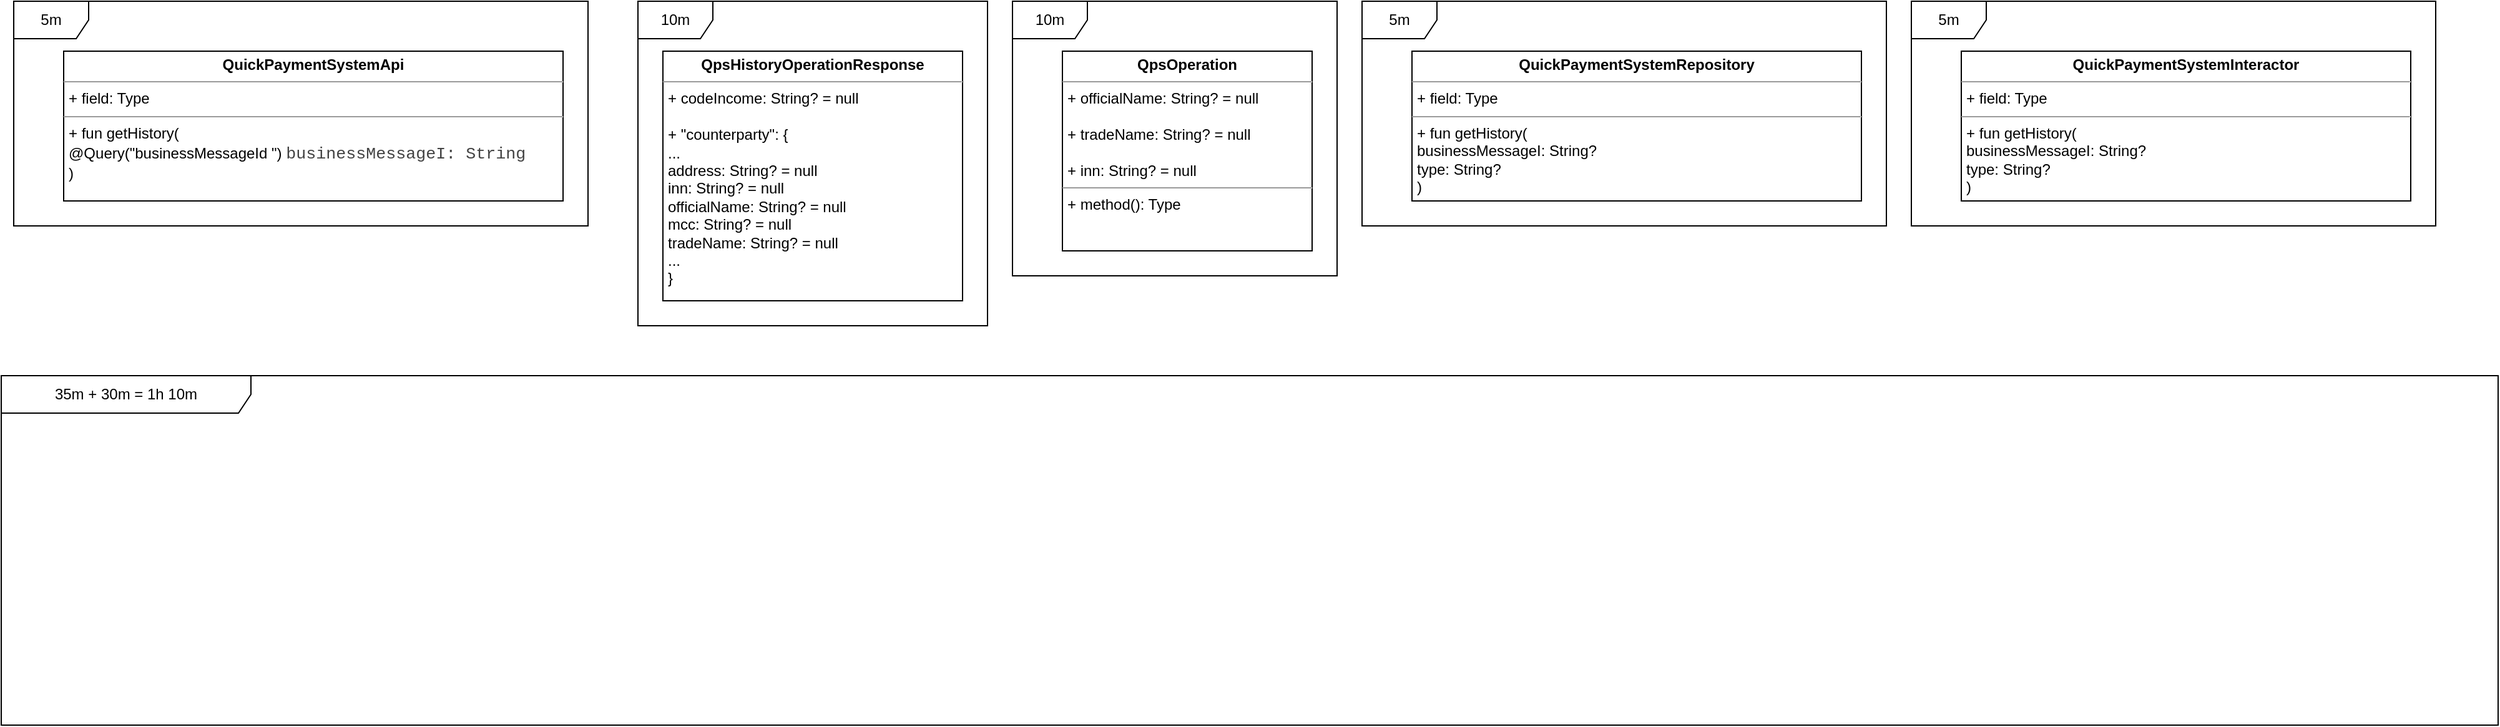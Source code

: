 <mxfile version="16.1.0" type="github">
  <diagram id="0NlRjVVHd5YGPN_s32ET" name="Page-1">
    <mxGraphModel dx="948" dy="486" grid="1" gridSize="10" guides="1" tooltips="1" connect="1" arrows="1" fold="1" page="1" pageScale="1" pageWidth="850" pageHeight="1100" math="0" shadow="0">
      <root>
        <mxCell id="0" />
        <mxCell id="1" parent="0" />
        <mxCell id="nEOxowRPshARL98gXEEM-1" value="&lt;p style=&quot;margin: 0px ; margin-top: 4px ; text-align: center&quot;&gt;&lt;b&gt;QuickPaymentSystemApi&lt;/b&gt;&lt;/p&gt;&lt;hr size=&quot;1&quot;&gt;&lt;p style=&quot;margin: 0px ; margin-left: 4px&quot;&gt;+ field: Type&lt;/p&gt;&lt;hr size=&quot;1&quot;&gt;&lt;p style=&quot;margin: 0px ; margin-left: 4px&quot;&gt;+ fun getHistory(&lt;/p&gt;&lt;p style=&quot;margin: 0px ; margin-left: 4px&quot;&gt;&lt;span&gt; &lt;/span&gt;@Query(&quot;businessMessageId &quot;) &lt;span style=&quot;font-size: 10pt ; font-family: &amp;#34;courier new&amp;#34; ; color: rgb(67 , 67 , 67) ; background-color: transparent ; font-weight: 400 ; font-style: normal ; font-variant: normal ; text-decoration: none ; vertical-align: baseline&quot; id=&quot;docs-internal-guid-493928ac-7fff-fcde-9f78-01a0bb1bc673&quot;&gt;businessMessageI: String&lt;/span&gt;&lt;span style=&quot;font-size: 11pt ; font-family: &amp;#34;pt sans&amp;#34; , sans-serif ; color: rgb(67 , 67 , 67) ; background-color: transparent ; font-weight: 400 ; font-style: normal ; font-variant: normal ; text-decoration: none ; vertical-align: baseline&quot;&gt; &lt;/span&gt;&lt;/p&gt;&lt;p style=&quot;margin: 0px ; margin-left: 4px&quot;&gt;)&lt;/p&gt;" style="verticalAlign=top;align=left;overflow=fill;fontSize=12;fontFamily=Helvetica;html=1;" parent="1" vertex="1">
          <mxGeometry x="120" y="120" width="400" height="120" as="geometry" />
        </mxCell>
        <mxCell id="nEOxowRPshARL98gXEEM-2" value="&lt;p style=&quot;margin: 0px ; margin-top: 4px ; text-align: center&quot;&gt;&lt;b&gt;QpsHistoryOperationResponse&lt;/b&gt;&lt;/p&gt;&lt;hr size=&quot;1&quot;&gt;&lt;p style=&quot;margin: 0px ; margin-left: 4px&quot;&gt;+ codeIncome: String? = null&lt;/p&gt;&lt;p style=&quot;margin: 0px ; margin-left: 4px&quot;&gt;&lt;br&gt;&lt;/p&gt;&lt;p style=&quot;margin: 0px ; margin-left: 4px&quot;&gt;+ &quot;counterparty&quot;: {&lt;/p&gt;&lt;p style=&quot;margin: 0px ; margin-left: 4px&quot;&gt;...&lt;/p&gt;&lt;p style=&quot;margin: 0px ; margin-left: 4px&quot;&gt;address: String? = null&lt;/p&gt;&lt;p style=&quot;margin: 0px ; margin-left: 4px&quot;&gt;inn: String? = null&lt;/p&gt;&lt;p style=&quot;margin: 0px ; margin-left: 4px&quot;&gt;officialName: String? = null&lt;/p&gt;&lt;p style=&quot;margin: 0px ; margin-left: 4px&quot;&gt;mcc: String? = null&lt;/p&gt;&lt;p style=&quot;margin: 0px ; margin-left: 4px&quot;&gt;tradeName: String? = null&lt;br&gt;&lt;/p&gt;&lt;p style=&quot;margin: 0px ; margin-left: 4px&quot;&gt;...&lt;br&gt;&lt;/p&gt;&lt;p style=&quot;margin: 0px ; margin-left: 4px&quot;&gt;}&lt;/p&gt;" style="verticalAlign=top;align=left;overflow=fill;fontSize=12;fontFamily=Helvetica;html=1;" parent="1" vertex="1">
          <mxGeometry x="600" y="120" width="240" height="200" as="geometry" />
        </mxCell>
        <mxCell id="nEOxowRPshARL98gXEEM-3" value="&lt;p style=&quot;margin: 0px ; margin-top: 4px ; text-align: center&quot;&gt;&lt;b&gt;QpsOperation&lt;/b&gt;&lt;/p&gt;&lt;hr size=&quot;1&quot;&gt;&lt;p style=&quot;margin: 0px ; margin-left: 4px&quot;&gt;+ officialName: String? = null&lt;br&gt;&lt;br&gt;+ tradeName: String? = null&lt;br&gt;&lt;br&gt;+ inn: String? = null&lt;/p&gt;&lt;hr size=&quot;1&quot;&gt;&lt;p style=&quot;margin: 0px ; margin-left: 4px&quot;&gt;+ method(): Type&lt;/p&gt;" style="verticalAlign=top;align=left;overflow=fill;fontSize=12;fontFamily=Helvetica;html=1;" parent="1" vertex="1">
          <mxGeometry x="920" y="120" width="200" height="160" as="geometry" />
        </mxCell>
        <mxCell id="nEOxowRPshARL98gXEEM-4" value="&lt;p style=&quot;margin: 0px ; margin-top: 4px ; text-align: center&quot;&gt;&lt;b&gt;QuickPaymentSystemRepository&lt;/b&gt;&lt;/p&gt;&lt;hr size=&quot;1&quot;&gt;&lt;p style=&quot;margin: 0px ; margin-left: 4px&quot;&gt;+ field: Type&lt;/p&gt;&lt;hr size=&quot;1&quot;&gt;&lt;p style=&quot;margin: 0px ; margin-left: 4px&quot;&gt;+ fun getHistory(&lt;/p&gt;&lt;p style=&quot;margin: 0px ; margin-left: 4px&quot;&gt;businessMessageI: String?&lt;/p&gt;&lt;p style=&quot;margin: 0px ; margin-left: 4px&quot;&gt;type: String?&lt;br&gt;&lt;/p&gt;&lt;p style=&quot;margin: 0px ; margin-left: 4px&quot;&gt;)&lt;/p&gt;" style="verticalAlign=top;align=left;overflow=fill;fontSize=12;fontFamily=Helvetica;html=1;" parent="1" vertex="1">
          <mxGeometry x="1200" y="120" width="360" height="120" as="geometry" />
        </mxCell>
        <mxCell id="nEOxowRPshARL98gXEEM-5" value="&lt;p style=&quot;margin: 0px ; margin-top: 4px ; text-align: center&quot;&gt;&lt;b&gt;QuickPaymentSystemInteractor&lt;/b&gt;&lt;/p&gt;&lt;hr size=&quot;1&quot;&gt;&lt;p style=&quot;margin: 0px ; margin-left: 4px&quot;&gt;+ field: Type&lt;/p&gt;&lt;hr size=&quot;1&quot;&gt;&lt;p style=&quot;margin: 0px ; margin-left: 4px&quot;&gt;+ fun getHistory(&lt;/p&gt;&lt;p style=&quot;margin: 0px ; margin-left: 4px&quot;&gt;businessMessageI: String?&lt;br&gt;type: String?&lt;br&gt;&lt;/p&gt;&lt;p style=&quot;margin: 0px ; margin-left: 4px&quot;&gt;)&lt;/p&gt;" style="verticalAlign=top;align=left;overflow=fill;fontSize=12;fontFamily=Helvetica;html=1;" parent="1" vertex="1">
          <mxGeometry x="1640" y="120" width="360" height="120" as="geometry" />
        </mxCell>
        <mxCell id="nEOxowRPshARL98gXEEM-6" value="5m" style="shape=umlFrame;whiteSpace=wrap;html=1;" parent="1" vertex="1">
          <mxGeometry x="80" y="80" width="460" height="180" as="geometry" />
        </mxCell>
        <mxCell id="nEOxowRPshARL98gXEEM-7" value="10m" style="shape=umlFrame;whiteSpace=wrap;html=1;" parent="1" vertex="1">
          <mxGeometry x="580" y="80" width="280" height="260" as="geometry" />
        </mxCell>
        <mxCell id="nEOxowRPshARL98gXEEM-8" value="10m" style="shape=umlFrame;whiteSpace=wrap;html=1;" parent="1" vertex="1">
          <mxGeometry x="880" y="80" width="260" height="220" as="geometry" />
        </mxCell>
        <mxCell id="nEOxowRPshARL98gXEEM-9" value="5m" style="shape=umlFrame;whiteSpace=wrap;html=1;" parent="1" vertex="1">
          <mxGeometry x="1160" y="80" width="420" height="180" as="geometry" />
        </mxCell>
        <mxCell id="nEOxowRPshARL98gXEEM-10" value="5m" style="shape=umlFrame;whiteSpace=wrap;html=1;" parent="1" vertex="1">
          <mxGeometry x="1600" y="80" width="420" height="180" as="geometry" />
        </mxCell>
        <mxCell id="nEOxowRPshARL98gXEEM-11" value="35m + 30m = 1h 10m" style="shape=umlFrame;whiteSpace=wrap;html=1;width=200;height=30;" parent="1" vertex="1">
          <mxGeometry x="70" y="380" width="2000" height="280" as="geometry" />
        </mxCell>
      </root>
    </mxGraphModel>
  </diagram>
</mxfile>
